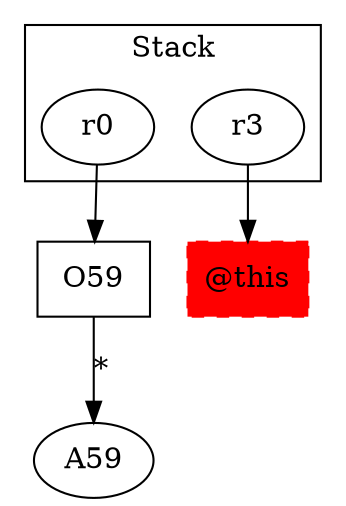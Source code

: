 digraph sample {
  rankDir="LR";
  subgraph cluster_0 {
    label="Stack"
    "r0"; "r3"; 
  }
  "r0" -> { O59[shape=box]};
  "r3" -> { "@this"[shape=box]};
  O59 -> A59[label="*", weight="0.2"]
  "@this"[shape=box, style="filled,dashed"];
  "@this"[color="red"];
}
